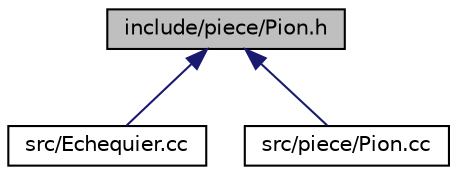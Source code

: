 digraph "include/piece/Pion.h"
{
 // LATEX_PDF_SIZE
  edge [fontname="Helvetica",fontsize="10",labelfontname="Helvetica",labelfontsize="10"];
  node [fontname="Helvetica",fontsize="10",shape=record];
  Node1 [label="include/piece/Pion.h",height=0.2,width=0.4,color="black", fillcolor="grey75", style="filled", fontcolor="black",tooltip=" "];
  Node1 -> Node2 [dir="back",color="midnightblue",fontsize="10",style="solid"];
  Node2 [label="src/Echequier.cc",height=0.2,width=0.4,color="black", fillcolor="white", style="filled",URL="$_echequier_8cc.html",tooltip=" "];
  Node1 -> Node3 [dir="back",color="midnightblue",fontsize="10",style="solid"];
  Node3 [label="src/piece/Pion.cc",height=0.2,width=0.4,color="black", fillcolor="white", style="filled",URL="$_pion_8cc.html",tooltip=" "];
}
